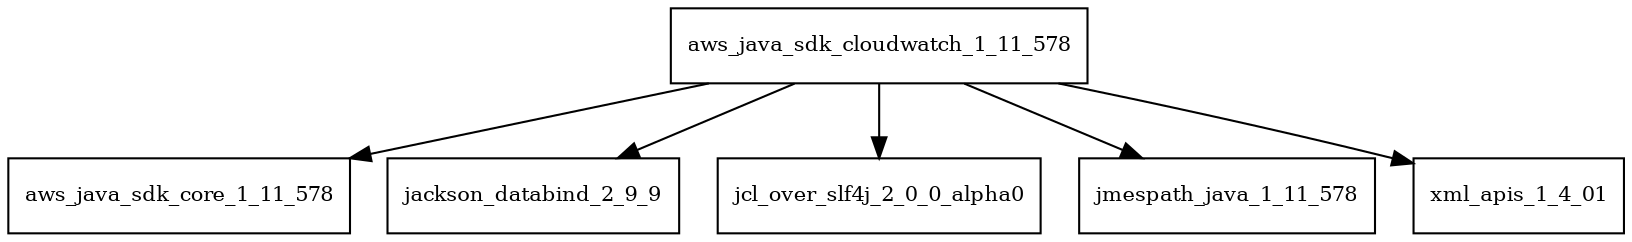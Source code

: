digraph aws_java_sdk_cloudwatch_1_11_578_dependencies {
  node [shape = box, fontsize=10.0];
  aws_java_sdk_cloudwatch_1_11_578 -> aws_java_sdk_core_1_11_578;
  aws_java_sdk_cloudwatch_1_11_578 -> jackson_databind_2_9_9;
  aws_java_sdk_cloudwatch_1_11_578 -> jcl_over_slf4j_2_0_0_alpha0;
  aws_java_sdk_cloudwatch_1_11_578 -> jmespath_java_1_11_578;
  aws_java_sdk_cloudwatch_1_11_578 -> xml_apis_1_4_01;
}
